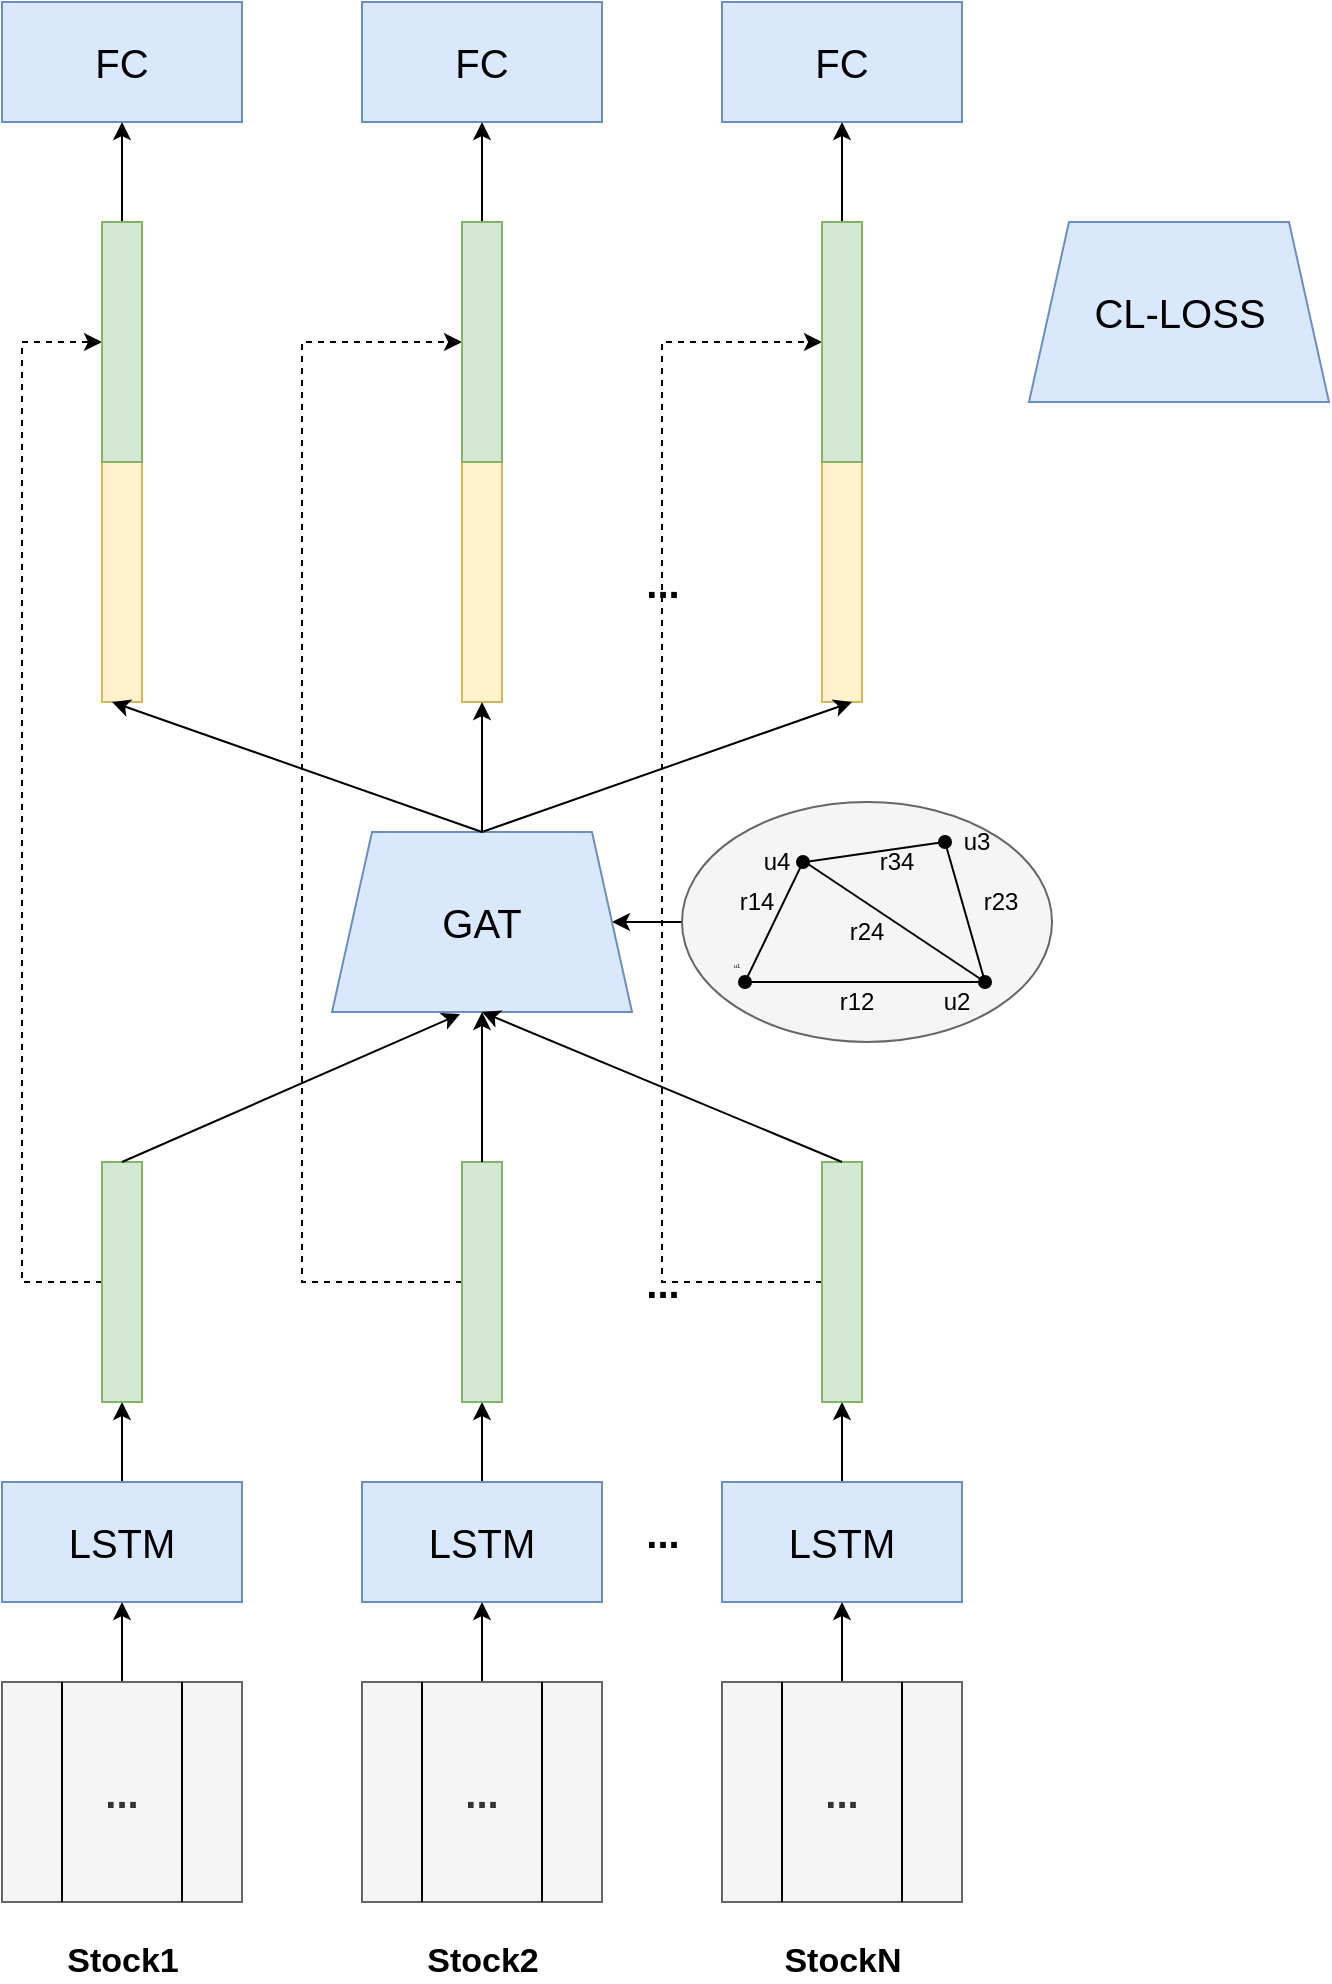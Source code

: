 <mxfile version="15.8.6" type="github">
  <diagram id="BA5yDocTeBRMfmRX3xrZ" name="Page-1">
    <mxGraphModel dx="946" dy="1758" grid="1" gridSize="10" guides="1" tooltips="1" connect="1" arrows="1" fold="1" page="1" pageScale="1" pageWidth="827" pageHeight="1169" math="0" shadow="0">
      <root>
        <mxCell id="0" />
        <mxCell id="1" parent="0" />
        <mxCell id="0VbEOamPu5hYWnjHaYcF-12" value="" style="edgeStyle=orthogonalEdgeStyle;rounded=0;orthogonalLoop=1;jettySize=auto;html=1;fontSize=20;" parent="1" source="0VbEOamPu5hYWnjHaYcF-5" target="0VbEOamPu5hYWnjHaYcF-11" edge="1">
          <mxGeometry relative="1" as="geometry" />
        </mxCell>
        <mxCell id="0VbEOamPu5hYWnjHaYcF-5" value="..." style="rounded=0;whiteSpace=wrap;html=1;fontSize=20;align=center;verticalAlign=middle;fontStyle=1;fillColor=#f5f5f5;fontColor=#333333;strokeColor=#666666;" parent="1" vertex="1">
          <mxGeometry x="200" y="290" width="120" height="110" as="geometry" />
        </mxCell>
        <mxCell id="0VbEOamPu5hYWnjHaYcF-16" value="" style="edgeStyle=none;rounded=0;orthogonalLoop=1;jettySize=auto;html=1;fontSize=20;endArrow=classic;endFill=1;strokeColor=default;" parent="1" source="0VbEOamPu5hYWnjHaYcF-11" target="0VbEOamPu5hYWnjHaYcF-15" edge="1">
          <mxGeometry relative="1" as="geometry" />
        </mxCell>
        <mxCell id="0VbEOamPu5hYWnjHaYcF-11" value="LSTM" style="rounded=0;whiteSpace=wrap;html=1;fontSize=20;fillColor=#dae8fc;strokeColor=#6c8ebf;" parent="1" vertex="1">
          <mxGeometry x="200" y="190" width="120" height="60" as="geometry" />
        </mxCell>
        <mxCell id="0VbEOamPu5hYWnjHaYcF-13" style="orthogonalLoop=1;jettySize=auto;html=1;exitX=0.25;exitY=1;exitDx=0;exitDy=0;fontSize=20;strokeColor=default;rounded=0;entryX=0.25;entryY=0;entryDx=0;entryDy=0;endArrow=none;endFill=0;" parent="1" source="0VbEOamPu5hYWnjHaYcF-5" target="0VbEOamPu5hYWnjHaYcF-5" edge="1">
          <mxGeometry relative="1" as="geometry">
            <mxPoint x="230" y="300" as="targetPoint" />
          </mxGeometry>
        </mxCell>
        <mxCell id="0VbEOamPu5hYWnjHaYcF-14" style="edgeStyle=none;rounded=0;orthogonalLoop=1;jettySize=auto;html=1;exitX=0.75;exitY=0;exitDx=0;exitDy=0;entryX=0.75;entryY=1;entryDx=0;entryDy=0;fontSize=20;endArrow=none;endFill=0;strokeColor=default;" parent="1" source="0VbEOamPu5hYWnjHaYcF-5" target="0VbEOamPu5hYWnjHaYcF-5" edge="1">
          <mxGeometry relative="1" as="geometry" />
        </mxCell>
        <mxCell id="X3iRnDPasf6wcJPsLr9c-46" style="edgeStyle=orthogonalEdgeStyle;rounded=0;orthogonalLoop=1;jettySize=auto;html=1;exitX=0.5;exitY=1;exitDx=0;exitDy=0;entryX=0.5;entryY=1;entryDx=0;entryDy=0;fontSize=17;dashed=1;" edge="1" parent="1" source="0VbEOamPu5hYWnjHaYcF-15" target="X3iRnDPasf6wcJPsLr9c-39">
          <mxGeometry relative="1" as="geometry">
            <Array as="points">
              <mxPoint x="210" y="90" />
              <mxPoint x="210" y="-380" />
            </Array>
          </mxGeometry>
        </mxCell>
        <mxCell id="0VbEOamPu5hYWnjHaYcF-15" value="" style="whiteSpace=wrap;html=1;rounded=0;fontSize=20;direction=south;fillColor=#d5e8d4;strokeColor=#82b366;" parent="1" vertex="1">
          <mxGeometry x="250" y="30" width="20" height="120" as="geometry" />
        </mxCell>
        <mxCell id="0VbEOamPu5hYWnjHaYcF-19" value="" style="edgeStyle=orthogonalEdgeStyle;rounded=0;orthogonalLoop=1;jettySize=auto;html=1;fontSize=20;" parent="1" source="0VbEOamPu5hYWnjHaYcF-20" target="0VbEOamPu5hYWnjHaYcF-22" edge="1">
          <mxGeometry relative="1" as="geometry" />
        </mxCell>
        <mxCell id="0VbEOamPu5hYWnjHaYcF-20" value="..." style="rounded=0;whiteSpace=wrap;html=1;fontSize=20;align=center;verticalAlign=middle;fontStyle=1;fillColor=#f5f5f5;fontColor=#333333;strokeColor=#666666;" parent="1" vertex="1">
          <mxGeometry x="380" y="290" width="120" height="110" as="geometry" />
        </mxCell>
        <mxCell id="0VbEOamPu5hYWnjHaYcF-21" value="" style="edgeStyle=none;rounded=0;orthogonalLoop=1;jettySize=auto;html=1;fontSize=20;endArrow=classic;endFill=1;strokeColor=default;" parent="1" source="0VbEOamPu5hYWnjHaYcF-22" target="0VbEOamPu5hYWnjHaYcF-25" edge="1">
          <mxGeometry relative="1" as="geometry" />
        </mxCell>
        <mxCell id="0VbEOamPu5hYWnjHaYcF-22" value="LSTM" style="rounded=0;whiteSpace=wrap;html=1;fontSize=20;fillColor=#dae8fc;strokeColor=#6c8ebf;" parent="1" vertex="1">
          <mxGeometry x="380" y="190" width="120" height="60" as="geometry" />
        </mxCell>
        <mxCell id="0VbEOamPu5hYWnjHaYcF-23" style="orthogonalLoop=1;jettySize=auto;html=1;exitX=0.25;exitY=1;exitDx=0;exitDy=0;fontSize=20;strokeColor=default;rounded=0;entryX=0.25;entryY=0;entryDx=0;entryDy=0;endArrow=none;endFill=0;" parent="1" source="0VbEOamPu5hYWnjHaYcF-20" target="0VbEOamPu5hYWnjHaYcF-20" edge="1">
          <mxGeometry relative="1" as="geometry">
            <mxPoint x="410" y="300" as="targetPoint" />
          </mxGeometry>
        </mxCell>
        <mxCell id="0VbEOamPu5hYWnjHaYcF-24" style="edgeStyle=none;rounded=0;orthogonalLoop=1;jettySize=auto;html=1;exitX=0.75;exitY=0;exitDx=0;exitDy=0;entryX=0.75;entryY=1;entryDx=0;entryDy=0;fontSize=20;endArrow=none;endFill=0;strokeColor=default;" parent="1" source="0VbEOamPu5hYWnjHaYcF-20" target="0VbEOamPu5hYWnjHaYcF-20" edge="1">
          <mxGeometry relative="1" as="geometry" />
        </mxCell>
        <mxCell id="X3iRnDPasf6wcJPsLr9c-47" style="edgeStyle=orthogonalEdgeStyle;rounded=0;orthogonalLoop=1;jettySize=auto;html=1;exitX=0.5;exitY=1;exitDx=0;exitDy=0;entryX=0.5;entryY=1;entryDx=0;entryDy=0;dashed=1;fontSize=17;" edge="1" parent="1" source="0VbEOamPu5hYWnjHaYcF-25" target="X3iRnDPasf6wcJPsLr9c-41">
          <mxGeometry relative="1" as="geometry">
            <Array as="points">
              <mxPoint x="350" y="90" />
              <mxPoint x="350" y="-380" />
            </Array>
          </mxGeometry>
        </mxCell>
        <mxCell id="0VbEOamPu5hYWnjHaYcF-25" value="" style="whiteSpace=wrap;html=1;rounded=0;fontSize=20;direction=south;fillColor=#d5e8d4;strokeColor=#82b366;" parent="1" vertex="1">
          <mxGeometry x="430" y="30" width="20" height="120" as="geometry" />
        </mxCell>
        <mxCell id="0VbEOamPu5hYWnjHaYcF-26" value="" style="edgeStyle=orthogonalEdgeStyle;rounded=0;orthogonalLoop=1;jettySize=auto;html=1;fontSize=20;" parent="1" source="0VbEOamPu5hYWnjHaYcF-27" target="0VbEOamPu5hYWnjHaYcF-29" edge="1">
          <mxGeometry relative="1" as="geometry" />
        </mxCell>
        <mxCell id="0VbEOamPu5hYWnjHaYcF-27" value="..." style="rounded=0;whiteSpace=wrap;html=1;fontSize=20;align=center;verticalAlign=middle;fontStyle=1;fillColor=#f5f5f5;fontColor=#333333;strokeColor=#666666;" parent="1" vertex="1">
          <mxGeometry x="560" y="290" width="120" height="110" as="geometry" />
        </mxCell>
        <mxCell id="0VbEOamPu5hYWnjHaYcF-28" value="" style="edgeStyle=none;rounded=0;orthogonalLoop=1;jettySize=auto;html=1;fontSize=20;endArrow=classic;endFill=1;strokeColor=default;" parent="1" source="0VbEOamPu5hYWnjHaYcF-29" target="0VbEOamPu5hYWnjHaYcF-32" edge="1">
          <mxGeometry relative="1" as="geometry" />
        </mxCell>
        <mxCell id="0VbEOamPu5hYWnjHaYcF-29" value="LSTM" style="rounded=0;whiteSpace=wrap;html=1;fontSize=20;fillColor=#dae8fc;strokeColor=#6c8ebf;" parent="1" vertex="1">
          <mxGeometry x="560" y="190" width="120" height="60" as="geometry" />
        </mxCell>
        <mxCell id="0VbEOamPu5hYWnjHaYcF-30" style="orthogonalLoop=1;jettySize=auto;html=1;exitX=0.25;exitY=1;exitDx=0;exitDy=0;fontSize=20;strokeColor=default;rounded=0;entryX=0.25;entryY=0;entryDx=0;entryDy=0;endArrow=none;endFill=0;" parent="1" source="0VbEOamPu5hYWnjHaYcF-27" target="0VbEOamPu5hYWnjHaYcF-27" edge="1">
          <mxGeometry relative="1" as="geometry">
            <mxPoint x="590" y="300" as="targetPoint" />
          </mxGeometry>
        </mxCell>
        <mxCell id="0VbEOamPu5hYWnjHaYcF-31" style="edgeStyle=none;rounded=0;orthogonalLoop=1;jettySize=auto;html=1;exitX=0.75;exitY=0;exitDx=0;exitDy=0;entryX=0.75;entryY=1;entryDx=0;entryDy=0;fontSize=20;endArrow=none;endFill=0;strokeColor=default;" parent="1" source="0VbEOamPu5hYWnjHaYcF-27" target="0VbEOamPu5hYWnjHaYcF-27" edge="1">
          <mxGeometry relative="1" as="geometry" />
        </mxCell>
        <mxCell id="X3iRnDPasf6wcJPsLr9c-48" style="edgeStyle=orthogonalEdgeStyle;rounded=0;orthogonalLoop=1;jettySize=auto;html=1;exitX=0.5;exitY=1;exitDx=0;exitDy=0;dashed=1;fontSize=17;entryX=0.5;entryY=1;entryDx=0;entryDy=0;" edge="1" parent="1" source="0VbEOamPu5hYWnjHaYcF-32" target="X3iRnDPasf6wcJPsLr9c-43">
          <mxGeometry relative="1" as="geometry">
            <mxPoint x="590" y="-230" as="targetPoint" />
            <Array as="points">
              <mxPoint x="530" y="90" />
              <mxPoint x="530" y="-380" />
            </Array>
          </mxGeometry>
        </mxCell>
        <mxCell id="0VbEOamPu5hYWnjHaYcF-32" value="" style="whiteSpace=wrap;html=1;rounded=0;fontSize=20;direction=south;fillColor=#d5e8d4;strokeColor=#82b366;" parent="1" vertex="1">
          <mxGeometry x="610" y="30" width="20" height="120" as="geometry" />
        </mxCell>
        <mxCell id="0VbEOamPu5hYWnjHaYcF-33" value="&lt;b&gt;...&lt;/b&gt;" style="text;html=1;align=center;verticalAlign=middle;resizable=0;points=[];autosize=1;strokeColor=none;fillColor=none;fontSize=20;" parent="1" vertex="1">
          <mxGeometry x="515" y="200" width="30" height="30" as="geometry" />
        </mxCell>
        <mxCell id="0VbEOamPu5hYWnjHaYcF-35" value="&lt;b&gt;...&lt;/b&gt;" style="text;html=1;align=center;verticalAlign=middle;resizable=0;points=[];autosize=1;strokeColor=none;fillColor=none;fontSize=20;" parent="1" vertex="1">
          <mxGeometry x="515" y="75" width="30" height="30" as="geometry" />
        </mxCell>
        <mxCell id="0VbEOamPu5hYWnjHaYcF-41" value="" style="edgeStyle=none;rounded=0;orthogonalLoop=1;jettySize=auto;html=1;fontSize=20;endArrow=classic;endFill=1;strokeColor=default;" parent="1" source="0VbEOamPu5hYWnjHaYcF-40" target="0VbEOamPu5hYWnjHaYcF-36" edge="1">
          <mxGeometry relative="1" as="geometry" />
        </mxCell>
        <mxCell id="0VbEOamPu5hYWnjHaYcF-36" value="GAT" style="shape=trapezoid;perimeter=trapezoidPerimeter;whiteSpace=wrap;html=1;fixedSize=1;fontSize=20;fillColor=#dae8fc;strokeColor=#6c8ebf;" parent="1" vertex="1">
          <mxGeometry x="365" y="-135" width="150" height="90" as="geometry" />
        </mxCell>
        <mxCell id="0VbEOamPu5hYWnjHaYcF-37" value="" style="endArrow=classic;html=1;rounded=0;fontSize=20;strokeColor=default;exitX=0;exitY=0.5;exitDx=0;exitDy=0;entryX=0.427;entryY=1.011;entryDx=0;entryDy=0;entryPerimeter=0;" parent="1" source="0VbEOamPu5hYWnjHaYcF-15" target="0VbEOamPu5hYWnjHaYcF-36" edge="1">
          <mxGeometry width="50" height="50" relative="1" as="geometry">
            <mxPoint x="390" y="120" as="sourcePoint" />
            <mxPoint x="400" y="-30" as="targetPoint" />
          </mxGeometry>
        </mxCell>
        <mxCell id="0VbEOamPu5hYWnjHaYcF-38" value="" style="endArrow=classic;html=1;rounded=0;fontSize=20;strokeColor=default;exitX=0;exitY=0.5;exitDx=0;exitDy=0;entryX=0.5;entryY=1;entryDx=0;entryDy=0;" parent="1" source="0VbEOamPu5hYWnjHaYcF-25" target="0VbEOamPu5hYWnjHaYcF-36" edge="1">
          <mxGeometry width="50" height="50" relative="1" as="geometry">
            <mxPoint x="390" y="120" as="sourcePoint" />
            <mxPoint x="440" y="-20" as="targetPoint" />
          </mxGeometry>
        </mxCell>
        <mxCell id="0VbEOamPu5hYWnjHaYcF-39" value="" style="endArrow=classic;html=1;rounded=0;fontSize=20;strokeColor=default;exitX=0;exitY=0.5;exitDx=0;exitDy=0;entryX=0.5;entryY=1;entryDx=0;entryDy=0;" parent="1" source="0VbEOamPu5hYWnjHaYcF-32" target="0VbEOamPu5hYWnjHaYcF-36" edge="1">
          <mxGeometry width="50" height="50" relative="1" as="geometry">
            <mxPoint x="390" y="120" as="sourcePoint" />
            <mxPoint x="480" y="-30" as="targetPoint" />
          </mxGeometry>
        </mxCell>
        <mxCell id="0VbEOamPu5hYWnjHaYcF-40" value="" style="ellipse;whiteSpace=wrap;html=1;fontSize=20;fillColor=#f5f5f5;fontColor=#333333;strokeColor=#666666;" parent="1" vertex="1">
          <mxGeometry x="540" y="-150" width="185" height="120" as="geometry" />
        </mxCell>
        <mxCell id="0VbEOamPu5hYWnjHaYcF-45" value="" style="endArrow=oval;html=1;rounded=0;fontSize=20;strokeColor=default;endFill=1;" parent="1" edge="1">
          <mxGeometry width="50" height="50" relative="1" as="geometry">
            <mxPoint x="571.5" y="-60" as="sourcePoint" />
            <mxPoint x="600.5" y="-120" as="targetPoint" />
          </mxGeometry>
        </mxCell>
        <mxCell id="0VbEOamPu5hYWnjHaYcF-46" value="" style="endArrow=oval;html=1;rounded=0;fontSize=20;strokeColor=default;endFill=1;" parent="1" edge="1">
          <mxGeometry width="50" height="50" relative="1" as="geometry">
            <mxPoint x="601.5" y="-120" as="sourcePoint" />
            <mxPoint x="671.5" y="-130" as="targetPoint" />
          </mxGeometry>
        </mxCell>
        <mxCell id="0VbEOamPu5hYWnjHaYcF-47" value="" style="endArrow=oval;html=1;rounded=0;fontSize=20;strokeColor=default;endFill=1;startArrow=oval;startFill=1;" parent="1" edge="1">
          <mxGeometry width="50" height="50" relative="1" as="geometry">
            <mxPoint x="571.5" y="-60" as="sourcePoint" />
            <mxPoint x="691.5" y="-60" as="targetPoint" />
          </mxGeometry>
        </mxCell>
        <mxCell id="0VbEOamPu5hYWnjHaYcF-48" value="" style="endArrow=none;html=1;rounded=0;fontSize=20;strokeColor=default;" parent="1" edge="1">
          <mxGeometry width="50" height="50" relative="1" as="geometry">
            <mxPoint x="671.5" y="-130" as="sourcePoint" />
            <mxPoint x="691.5" y="-60" as="targetPoint" />
          </mxGeometry>
        </mxCell>
        <mxCell id="0VbEOamPu5hYWnjHaYcF-49" value="" style="endArrow=none;html=1;rounded=0;fontSize=20;strokeColor=default;" parent="1" edge="1">
          <mxGeometry width="50" height="50" relative="1" as="geometry">
            <mxPoint x="601.5" y="-120" as="sourcePoint" />
            <mxPoint x="691.5" y="-60" as="targetPoint" />
          </mxGeometry>
        </mxCell>
        <mxCell id="0VbEOamPu5hYWnjHaYcF-50" value="&lt;font style=&quot;font-size: 3px&quot;&gt;u1&lt;/font&gt;" style="text;html=1;align=center;verticalAlign=middle;resizable=0;points=[];autosize=1;strokeColor=none;fillColor=none;fontSize=20;" parent="1" vertex="1">
          <mxGeometry x="551.5" y="-90" width="30" height="30" as="geometry" />
        </mxCell>
        <mxCell id="X3iRnDPasf6wcJPsLr9c-1" value="u2" style="text;html=1;align=center;verticalAlign=middle;resizable=0;points=[];autosize=1;strokeColor=none;fillColor=none;" vertex="1" parent="1">
          <mxGeometry x="661.5" y="-60" width="30" height="20" as="geometry" />
        </mxCell>
        <mxCell id="X3iRnDPasf6wcJPsLr9c-2" value="u3" style="text;html=1;align=center;verticalAlign=middle;resizable=0;points=[];autosize=1;strokeColor=none;fillColor=none;" vertex="1" parent="1">
          <mxGeometry x="671.5" y="-140" width="30" height="20" as="geometry" />
        </mxCell>
        <mxCell id="X3iRnDPasf6wcJPsLr9c-3" value="u4" style="text;html=1;align=center;verticalAlign=middle;resizable=0;points=[];autosize=1;strokeColor=none;fillColor=none;" vertex="1" parent="1">
          <mxGeometry x="571.5" y="-130" width="30" height="20" as="geometry" />
        </mxCell>
        <mxCell id="X3iRnDPasf6wcJPsLr9c-4" value="r12" style="text;html=1;align=center;verticalAlign=middle;resizable=0;points=[];autosize=1;strokeColor=none;fillColor=none;" vertex="1" parent="1">
          <mxGeometry x="611.5" y="-60" width="30" height="20" as="geometry" />
        </mxCell>
        <mxCell id="X3iRnDPasf6wcJPsLr9c-5" value="r23" style="text;html=1;align=center;verticalAlign=middle;resizable=0;points=[];autosize=1;strokeColor=none;fillColor=none;" vertex="1" parent="1">
          <mxGeometry x="683.5" y="-110" width="30" height="20" as="geometry" />
        </mxCell>
        <mxCell id="X3iRnDPasf6wcJPsLr9c-6" value="r14" style="text;html=1;align=center;verticalAlign=middle;resizable=0;points=[];autosize=1;strokeColor=none;fillColor=none;" vertex="1" parent="1">
          <mxGeometry x="561.5" y="-110" width="30" height="20" as="geometry" />
        </mxCell>
        <mxCell id="X3iRnDPasf6wcJPsLr9c-7" value="r24" style="text;html=1;align=center;verticalAlign=middle;resizable=0;points=[];autosize=1;strokeColor=none;fillColor=none;" vertex="1" parent="1">
          <mxGeometry x="616.5" y="-95" width="30" height="20" as="geometry" />
        </mxCell>
        <mxCell id="X3iRnDPasf6wcJPsLr9c-8" value="r34" style="text;html=1;align=center;verticalAlign=middle;resizable=0;points=[];autosize=1;strokeColor=none;fillColor=none;" vertex="1" parent="1">
          <mxGeometry x="631.5" y="-130" width="30" height="20" as="geometry" />
        </mxCell>
        <mxCell id="X3iRnDPasf6wcJPsLr9c-40" value="" style="edgeStyle=none;rounded=0;orthogonalLoop=1;jettySize=auto;html=1;fontSize=17;" edge="1" parent="1" source="X3iRnDPasf6wcJPsLr9c-11" target="X3iRnDPasf6wcJPsLr9c-39">
          <mxGeometry relative="1" as="geometry" />
        </mxCell>
        <mxCell id="X3iRnDPasf6wcJPsLr9c-11" value="" style="whiteSpace=wrap;html=1;rounded=0;fontSize=20;direction=south;fillColor=#fff2cc;strokeColor=#d6b656;" vertex="1" parent="1">
          <mxGeometry x="250" y="-320" width="20" height="120" as="geometry" />
        </mxCell>
        <mxCell id="X3iRnDPasf6wcJPsLr9c-42" value="" style="edgeStyle=none;rounded=0;orthogonalLoop=1;jettySize=auto;html=1;fontSize=17;exitX=0;exitY=0.5;exitDx=0;exitDy=0;entryX=1;entryY=0.5;entryDx=0;entryDy=0;" edge="1" parent="1" source="X3iRnDPasf6wcJPsLr9c-12" target="X3iRnDPasf6wcJPsLr9c-41">
          <mxGeometry relative="1" as="geometry" />
        </mxCell>
        <mxCell id="X3iRnDPasf6wcJPsLr9c-12" value="" style="whiteSpace=wrap;html=1;rounded=0;fontSize=20;direction=south;fillColor=#fff2cc;strokeColor=#d6b656;" vertex="1" parent="1">
          <mxGeometry x="430" y="-320" width="20" height="120" as="geometry" />
        </mxCell>
        <mxCell id="X3iRnDPasf6wcJPsLr9c-44" value="" style="edgeStyle=none;rounded=0;orthogonalLoop=1;jettySize=auto;html=1;fontSize=17;exitX=0;exitY=0.5;exitDx=0;exitDy=0;entryX=1;entryY=0.5;entryDx=0;entryDy=0;" edge="1" parent="1" source="X3iRnDPasf6wcJPsLr9c-13" target="X3iRnDPasf6wcJPsLr9c-43">
          <mxGeometry relative="1" as="geometry" />
        </mxCell>
        <mxCell id="X3iRnDPasf6wcJPsLr9c-13" value="" style="whiteSpace=wrap;html=1;rounded=0;fontSize=20;direction=south;fillColor=#fff2cc;strokeColor=#d6b656;" vertex="1" parent="1">
          <mxGeometry x="610" y="-320" width="20" height="120" as="geometry" />
        </mxCell>
        <mxCell id="X3iRnDPasf6wcJPsLr9c-14" value="&lt;b&gt;...&lt;/b&gt;" style="text;html=1;align=center;verticalAlign=middle;resizable=0;points=[];autosize=1;strokeColor=none;fillColor=none;fontSize=20;" vertex="1" parent="1">
          <mxGeometry x="515" y="-275" width="30" height="30" as="geometry" />
        </mxCell>
        <mxCell id="X3iRnDPasf6wcJPsLr9c-15" value="" style="endArrow=classic;html=1;rounded=0;entryX=1;entryY=0.75;entryDx=0;entryDy=0;exitX=0.5;exitY=0;exitDx=0;exitDy=0;" edge="1" parent="1" source="0VbEOamPu5hYWnjHaYcF-36" target="X3iRnDPasf6wcJPsLr9c-11">
          <mxGeometry width="50" height="50" relative="1" as="geometry">
            <mxPoint x="390" y="-50" as="sourcePoint" />
            <mxPoint x="440" y="-100" as="targetPoint" />
          </mxGeometry>
        </mxCell>
        <mxCell id="X3iRnDPasf6wcJPsLr9c-16" value="" style="endArrow=classic;html=1;rounded=0;entryX=1;entryY=0.5;entryDx=0;entryDy=0;exitX=0.5;exitY=0;exitDx=0;exitDy=0;" edge="1" parent="1" source="0VbEOamPu5hYWnjHaYcF-36" target="X3iRnDPasf6wcJPsLr9c-12">
          <mxGeometry width="50" height="50" relative="1" as="geometry">
            <mxPoint x="390" y="-50" as="sourcePoint" />
            <mxPoint x="440" y="-100" as="targetPoint" />
          </mxGeometry>
        </mxCell>
        <mxCell id="X3iRnDPasf6wcJPsLr9c-17" value="" style="endArrow=classic;html=1;rounded=0;entryX=1;entryY=0.25;entryDx=0;entryDy=0;exitX=0.5;exitY=0;exitDx=0;exitDy=0;" edge="1" parent="1" source="0VbEOamPu5hYWnjHaYcF-36" target="X3iRnDPasf6wcJPsLr9c-13">
          <mxGeometry width="50" height="50" relative="1" as="geometry">
            <mxPoint x="390" y="-50" as="sourcePoint" />
            <mxPoint x="440" y="-100" as="targetPoint" />
          </mxGeometry>
        </mxCell>
        <mxCell id="X3iRnDPasf6wcJPsLr9c-18" value="&lt;b&gt;&lt;font style=&quot;font-size: 17px&quot;&gt;Stock1&lt;/font&gt;&lt;/b&gt;" style="text;html=1;align=center;verticalAlign=middle;resizable=0;points=[];autosize=1;strokeColor=none;fillColor=none;" vertex="1" parent="1">
          <mxGeometry x="225" y="420" width="70" height="20" as="geometry" />
        </mxCell>
        <mxCell id="X3iRnDPasf6wcJPsLr9c-19" value="&lt;b&gt;&lt;font style=&quot;font-size: 17px&quot;&gt;Stock2&lt;/font&gt;&lt;/b&gt;" style="text;html=1;align=center;verticalAlign=middle;resizable=0;points=[];autosize=1;strokeColor=none;fillColor=none;" vertex="1" parent="1">
          <mxGeometry x="405" y="420" width="70" height="20" as="geometry" />
        </mxCell>
        <mxCell id="X3iRnDPasf6wcJPsLr9c-20" value="&lt;b&gt;&lt;font style=&quot;font-size: 17px&quot;&gt;StockN&lt;/font&gt;&lt;/b&gt;" style="text;html=1;align=center;verticalAlign=middle;resizable=0;points=[];autosize=1;strokeColor=none;fillColor=none;" vertex="1" parent="1">
          <mxGeometry x="585" y="420" width="70" height="20" as="geometry" />
        </mxCell>
        <mxCell id="X3iRnDPasf6wcJPsLr9c-38" value="CL-LOSS" style="shape=trapezoid;perimeter=trapezoidPerimeter;whiteSpace=wrap;html=1;fixedSize=1;fontSize=20;fillColor=#dae8fc;strokeColor=#6c8ebf;" vertex="1" parent="1">
          <mxGeometry x="713.5" y="-440" width="150" height="90" as="geometry" />
        </mxCell>
        <mxCell id="X3iRnDPasf6wcJPsLr9c-50" value="" style="edgeStyle=orthogonalEdgeStyle;rounded=0;orthogonalLoop=1;jettySize=auto;html=1;fontSize=17;" edge="1" parent="1" source="X3iRnDPasf6wcJPsLr9c-39" target="X3iRnDPasf6wcJPsLr9c-49">
          <mxGeometry relative="1" as="geometry" />
        </mxCell>
        <mxCell id="X3iRnDPasf6wcJPsLr9c-39" value="" style="whiteSpace=wrap;html=1;rounded=0;fontSize=20;direction=south;fillColor=#d5e8d4;strokeColor=#82b366;" vertex="1" parent="1">
          <mxGeometry x="250" y="-440" width="20" height="120" as="geometry" />
        </mxCell>
        <mxCell id="X3iRnDPasf6wcJPsLr9c-52" value="" style="edgeStyle=orthogonalEdgeStyle;rounded=0;orthogonalLoop=1;jettySize=auto;html=1;fontSize=17;" edge="1" parent="1" source="X3iRnDPasf6wcJPsLr9c-41" target="X3iRnDPasf6wcJPsLr9c-51">
          <mxGeometry relative="1" as="geometry" />
        </mxCell>
        <mxCell id="X3iRnDPasf6wcJPsLr9c-41" value="" style="whiteSpace=wrap;html=1;rounded=0;fontSize=20;direction=south;fillColor=#d5e8d4;strokeColor=#82b366;" vertex="1" parent="1">
          <mxGeometry x="430" y="-440" width="20" height="120" as="geometry" />
        </mxCell>
        <mxCell id="X3iRnDPasf6wcJPsLr9c-54" value="" style="edgeStyle=orthogonalEdgeStyle;rounded=0;orthogonalLoop=1;jettySize=auto;html=1;fontSize=17;" edge="1" parent="1" source="X3iRnDPasf6wcJPsLr9c-43" target="X3iRnDPasf6wcJPsLr9c-53">
          <mxGeometry relative="1" as="geometry" />
        </mxCell>
        <mxCell id="X3iRnDPasf6wcJPsLr9c-43" value="" style="whiteSpace=wrap;html=1;rounded=0;fontSize=20;direction=south;fillColor=#d5e8d4;strokeColor=#82b366;" vertex="1" parent="1">
          <mxGeometry x="610" y="-440" width="20" height="120" as="geometry" />
        </mxCell>
        <mxCell id="X3iRnDPasf6wcJPsLr9c-49" value="FC" style="whiteSpace=wrap;html=1;rounded=0;fontSize=20;strokeColor=#6c8ebf;fillColor=#dae8fc;" vertex="1" parent="1">
          <mxGeometry x="200" y="-550" width="120" height="60" as="geometry" />
        </mxCell>
        <mxCell id="X3iRnDPasf6wcJPsLr9c-51" value="FC" style="whiteSpace=wrap;html=1;rounded=0;fontSize=20;strokeColor=#6c8ebf;fillColor=#dae8fc;" vertex="1" parent="1">
          <mxGeometry x="380" y="-550" width="120" height="60" as="geometry" />
        </mxCell>
        <mxCell id="X3iRnDPasf6wcJPsLr9c-53" value="FC" style="whiteSpace=wrap;html=1;rounded=0;fontSize=20;strokeColor=#6c8ebf;fillColor=#dae8fc;" vertex="1" parent="1">
          <mxGeometry x="560" y="-550" width="120" height="60" as="geometry" />
        </mxCell>
      </root>
    </mxGraphModel>
  </diagram>
</mxfile>
